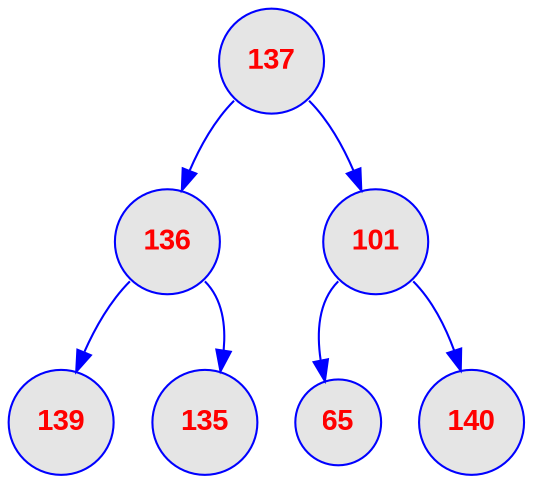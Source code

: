 digraph tas {
	node [
		fontname  = "Arial bold" 
		fontsize  = "14"
		fontcolor = "red"
		style     = "rounded, filled"
		shape     = "circle"
		fillcolor = "grey90"
		color     = "blue"
		width     = "0.5"
	]

	edge [
		color     = "blue"
	]

	0 [label = "137"];
	0 [label = "137"];
	0:sw -> 1;
	1 [label = "136"];
	1 [label = "136"];
	1:sw -> 3;
	3 [label = "139"];
	1:se -> 4;
	4 [label = "135"];
	0:se -> 2;
	2 [label = "101"];
	2 [label = "101"];
	2:sw -> 5;
	5 [label = "65"];
	2:se -> 6;
	6 [label = "140"];
}
